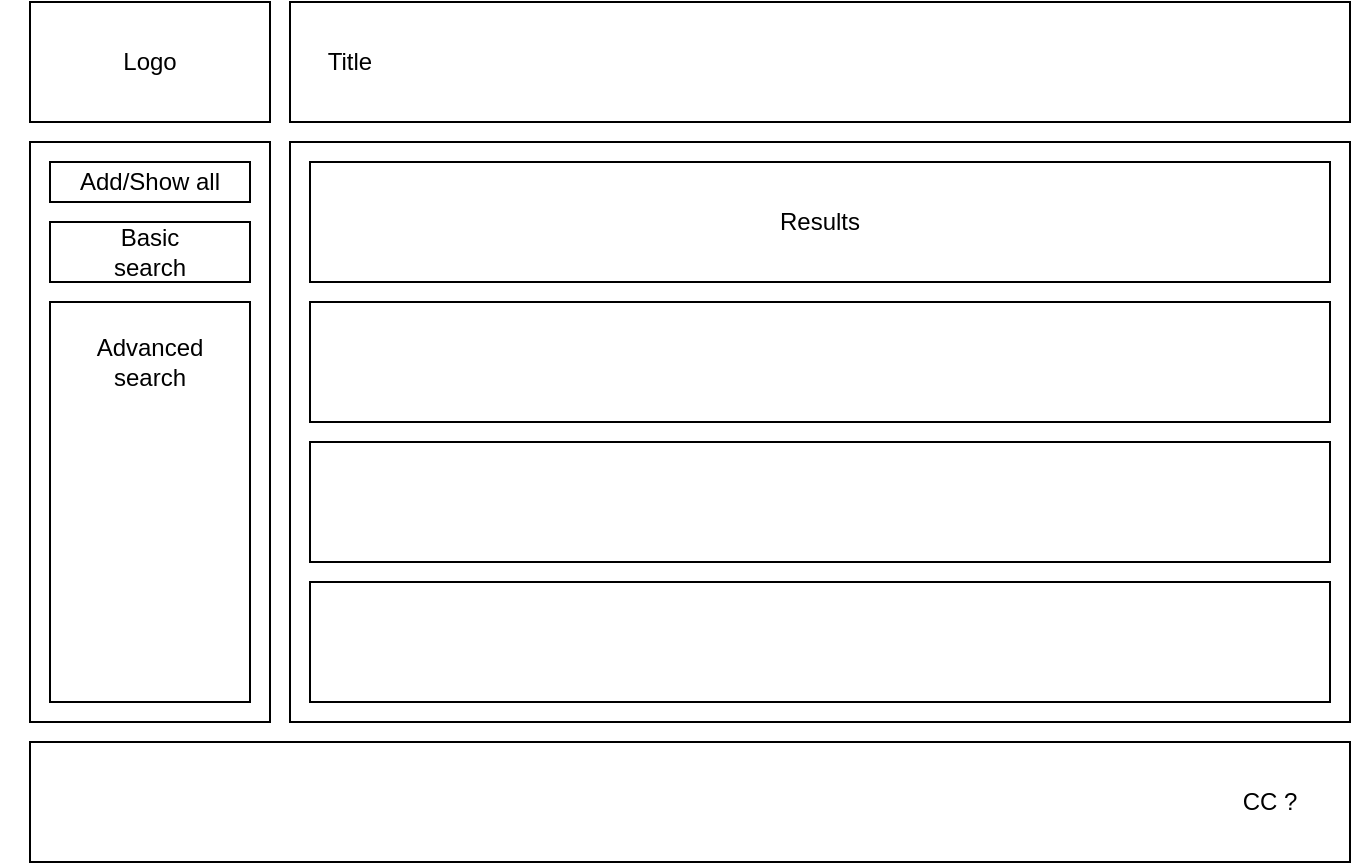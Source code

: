 <mxfile version="13.7.9" type="device"><diagram id="Cd8nG6MibxLC3UFq1ozv" name="Page-1"><mxGraphModel dx="1422" dy="762" grid="1" gridSize="10" guides="1" tooltips="1" connect="1" arrows="1" fold="1" page="1" pageScale="1" pageWidth="850" pageHeight="1100" math="0" shadow="0"><root><mxCell id="0"/><mxCell id="1" parent="0"/><mxCell id="9wDRwb0hize6bT8Gv_Jb-1" value="" style="rounded=0;whiteSpace=wrap;html=1;" vertex="1" parent="1"><mxGeometry x="80" y="280" width="120" height="60" as="geometry"/></mxCell><mxCell id="9wDRwb0hize6bT8Gv_Jb-2" value="" style="rounded=0;whiteSpace=wrap;html=1;" vertex="1" parent="1"><mxGeometry x="210" y="280" width="530" height="60" as="geometry"/></mxCell><mxCell id="9wDRwb0hize6bT8Gv_Jb-3" value="" style="rounded=0;whiteSpace=wrap;html=1;" vertex="1" parent="1"><mxGeometry x="80" y="350" width="120" height="290" as="geometry"/></mxCell><mxCell id="9wDRwb0hize6bT8Gv_Jb-4" value="" style="rounded=0;whiteSpace=wrap;html=1;" vertex="1" parent="1"><mxGeometry x="210" y="350" width="530" height="290" as="geometry"/></mxCell><mxCell id="9wDRwb0hize6bT8Gv_Jb-5" value="" style="rounded=0;whiteSpace=wrap;html=1;" vertex="1" parent="1"><mxGeometry x="80" y="650" width="660" height="60" as="geometry"/></mxCell><mxCell id="9wDRwb0hize6bT8Gv_Jb-6" value="" style="rounded=0;whiteSpace=wrap;html=1;" vertex="1" parent="1"><mxGeometry x="220" y="360" width="510" height="60" as="geometry"/></mxCell><mxCell id="9wDRwb0hize6bT8Gv_Jb-7" value="" style="rounded=0;whiteSpace=wrap;html=1;" vertex="1" parent="1"><mxGeometry x="220" y="430" width="510" height="60" as="geometry"/></mxCell><mxCell id="9wDRwb0hize6bT8Gv_Jb-8" value="" style="rounded=0;whiteSpace=wrap;html=1;" vertex="1" parent="1"><mxGeometry x="220" y="500" width="510" height="60" as="geometry"/></mxCell><mxCell id="9wDRwb0hize6bT8Gv_Jb-9" value="" style="rounded=0;whiteSpace=wrap;html=1;" vertex="1" parent="1"><mxGeometry x="220" y="570" width="510" height="60" as="geometry"/></mxCell><mxCell id="9wDRwb0hize6bT8Gv_Jb-10" value="Logo" style="text;html=1;strokeColor=none;fillColor=none;align=center;verticalAlign=middle;whiteSpace=wrap;rounded=0;" vertex="1" parent="1"><mxGeometry x="120" y="300" width="40" height="20" as="geometry"/></mxCell><mxCell id="9wDRwb0hize6bT8Gv_Jb-11" value="Title" style="text;html=1;strokeColor=none;fillColor=none;align=center;verticalAlign=middle;whiteSpace=wrap;rounded=0;" vertex="1" parent="1"><mxGeometry x="220" y="300" width="40" height="20" as="geometry"/></mxCell><mxCell id="9wDRwb0hize6bT8Gv_Jb-12" value="" style="rounded=0;whiteSpace=wrap;html=1;" vertex="1" parent="1"><mxGeometry x="90" y="430" width="100" height="200" as="geometry"/></mxCell><mxCell id="9wDRwb0hize6bT8Gv_Jb-13" value="Advanced search" style="text;html=1;strokeColor=none;fillColor=none;align=center;verticalAlign=middle;whiteSpace=wrap;rounded=0;" vertex="1" parent="1"><mxGeometry x="105" y="450" width="70" height="20" as="geometry"/></mxCell><mxCell id="9wDRwb0hize6bT8Gv_Jb-14" value="" style="rounded=0;whiteSpace=wrap;html=1;" vertex="1" parent="1"><mxGeometry x="90" y="390" width="100" height="30" as="geometry"/></mxCell><mxCell id="9wDRwb0hize6bT8Gv_Jb-15" value="Basic search" style="text;html=1;strokeColor=none;fillColor=none;align=center;verticalAlign=middle;whiteSpace=wrap;rounded=0;" vertex="1" parent="1"><mxGeometry x="105" y="395" width="70" height="20" as="geometry"/></mxCell><mxCell id="9wDRwb0hize6bT8Gv_Jb-18" value="" style="rounded=0;whiteSpace=wrap;html=1;" vertex="1" parent="1"><mxGeometry x="90" y="360" width="100" height="20" as="geometry"/></mxCell><mxCell id="9wDRwb0hize6bT8Gv_Jb-19" value="Add/Show all" style="text;html=1;strokeColor=none;fillColor=none;align=center;verticalAlign=middle;whiteSpace=wrap;rounded=0;glass=1;" vertex="1" parent="1"><mxGeometry x="65" y="360" width="150" height="20" as="geometry"/></mxCell><mxCell id="9wDRwb0hize6bT8Gv_Jb-20" value="Results" style="text;html=1;strokeColor=none;fillColor=none;align=center;verticalAlign=middle;whiteSpace=wrap;rounded=0;glass=1;" vertex="1" parent="1"><mxGeometry x="455" y="380" width="40" height="20" as="geometry"/></mxCell><mxCell id="9wDRwb0hize6bT8Gv_Jb-22" value="CC ?" style="text;html=1;strokeColor=none;fillColor=none;align=center;verticalAlign=middle;whiteSpace=wrap;rounded=0;glass=1;" vertex="1" parent="1"><mxGeometry x="680" y="670" width="40" height="20" as="geometry"/></mxCell></root></mxGraphModel></diagram></mxfile>